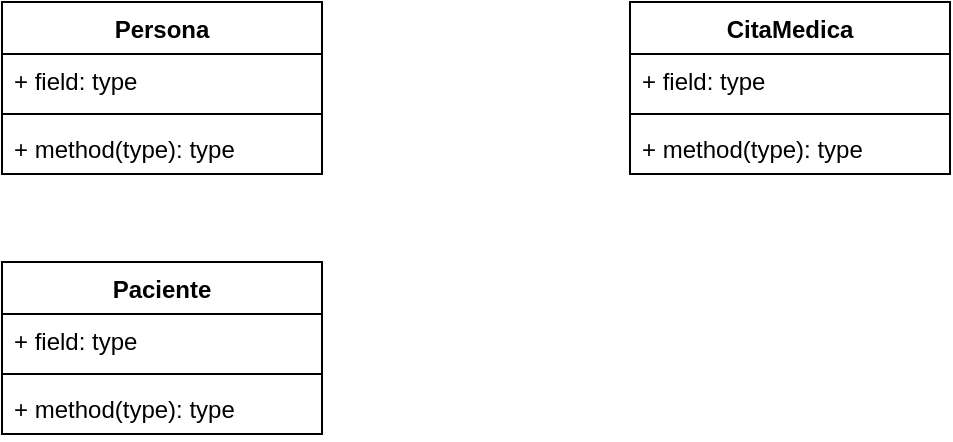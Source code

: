 <mxfile version="24.3.1" type="github">
  <diagram name="Página-1" id="yerM-l9EdVIVFdWMQ-4x">
    <mxGraphModel dx="1016" dy="615" grid="1" gridSize="10" guides="1" tooltips="1" connect="1" arrows="1" fold="1" page="1" pageScale="1" pageWidth="827" pageHeight="1169" math="0" shadow="0">
      <root>
        <mxCell id="0" />
        <mxCell id="1" parent="0" />
        <mxCell id="67KR4b0ADti2KPWM-4B7-1" value="Persona" style="swimlane;fontStyle=1;align=center;verticalAlign=top;childLayout=stackLayout;horizontal=1;startSize=26;horizontalStack=0;resizeParent=1;resizeParentMax=0;resizeLast=0;collapsible=1;marginBottom=0;whiteSpace=wrap;html=1;" vertex="1" parent="1">
          <mxGeometry x="100" y="40" width="160" height="86" as="geometry" />
        </mxCell>
        <mxCell id="67KR4b0ADti2KPWM-4B7-2" value="+ field: type" style="text;strokeColor=none;fillColor=none;align=left;verticalAlign=top;spacingLeft=4;spacingRight=4;overflow=hidden;rotatable=0;points=[[0,0.5],[1,0.5]];portConstraint=eastwest;whiteSpace=wrap;html=1;" vertex="1" parent="67KR4b0ADti2KPWM-4B7-1">
          <mxGeometry y="26" width="160" height="26" as="geometry" />
        </mxCell>
        <mxCell id="67KR4b0ADti2KPWM-4B7-3" value="" style="line;strokeWidth=1;fillColor=none;align=left;verticalAlign=middle;spacingTop=-1;spacingLeft=3;spacingRight=3;rotatable=0;labelPosition=right;points=[];portConstraint=eastwest;strokeColor=inherit;" vertex="1" parent="67KR4b0ADti2KPWM-4B7-1">
          <mxGeometry y="52" width="160" height="8" as="geometry" />
        </mxCell>
        <mxCell id="67KR4b0ADti2KPWM-4B7-4" value="+ method(type): type" style="text;strokeColor=none;fillColor=none;align=left;verticalAlign=top;spacingLeft=4;spacingRight=4;overflow=hidden;rotatable=0;points=[[0,0.5],[1,0.5]];portConstraint=eastwest;whiteSpace=wrap;html=1;" vertex="1" parent="67KR4b0ADti2KPWM-4B7-1">
          <mxGeometry y="60" width="160" height="26" as="geometry" />
        </mxCell>
        <mxCell id="67KR4b0ADti2KPWM-4B7-5" value="CitaMedica" style="swimlane;fontStyle=1;align=center;verticalAlign=top;childLayout=stackLayout;horizontal=1;startSize=26;horizontalStack=0;resizeParent=1;resizeParentMax=0;resizeLast=0;collapsible=1;marginBottom=0;whiteSpace=wrap;html=1;" vertex="1" parent="1">
          <mxGeometry x="414" y="40" width="160" height="86" as="geometry" />
        </mxCell>
        <mxCell id="67KR4b0ADti2KPWM-4B7-6" value="+ field: type" style="text;strokeColor=none;fillColor=none;align=left;verticalAlign=top;spacingLeft=4;spacingRight=4;overflow=hidden;rotatable=0;points=[[0,0.5],[1,0.5]];portConstraint=eastwest;whiteSpace=wrap;html=1;" vertex="1" parent="67KR4b0ADti2KPWM-4B7-5">
          <mxGeometry y="26" width="160" height="26" as="geometry" />
        </mxCell>
        <mxCell id="67KR4b0ADti2KPWM-4B7-7" value="" style="line;strokeWidth=1;fillColor=none;align=left;verticalAlign=middle;spacingTop=-1;spacingLeft=3;spacingRight=3;rotatable=0;labelPosition=right;points=[];portConstraint=eastwest;strokeColor=inherit;" vertex="1" parent="67KR4b0ADti2KPWM-4B7-5">
          <mxGeometry y="52" width="160" height="8" as="geometry" />
        </mxCell>
        <mxCell id="67KR4b0ADti2KPWM-4B7-8" value="+ method(type): type" style="text;strokeColor=none;fillColor=none;align=left;verticalAlign=top;spacingLeft=4;spacingRight=4;overflow=hidden;rotatable=0;points=[[0,0.5],[1,0.5]];portConstraint=eastwest;whiteSpace=wrap;html=1;" vertex="1" parent="67KR4b0ADti2KPWM-4B7-5">
          <mxGeometry y="60" width="160" height="26" as="geometry" />
        </mxCell>
        <mxCell id="67KR4b0ADti2KPWM-4B7-9" value="Paciente" style="swimlane;fontStyle=1;align=center;verticalAlign=top;childLayout=stackLayout;horizontal=1;startSize=26;horizontalStack=0;resizeParent=1;resizeParentMax=0;resizeLast=0;collapsible=1;marginBottom=0;whiteSpace=wrap;html=1;" vertex="1" parent="1">
          <mxGeometry x="100" y="170" width="160" height="86" as="geometry" />
        </mxCell>
        <mxCell id="67KR4b0ADti2KPWM-4B7-10" value="+ field: type" style="text;strokeColor=none;fillColor=none;align=left;verticalAlign=top;spacingLeft=4;spacingRight=4;overflow=hidden;rotatable=0;points=[[0,0.5],[1,0.5]];portConstraint=eastwest;whiteSpace=wrap;html=1;" vertex="1" parent="67KR4b0ADti2KPWM-4B7-9">
          <mxGeometry y="26" width="160" height="26" as="geometry" />
        </mxCell>
        <mxCell id="67KR4b0ADti2KPWM-4B7-11" value="" style="line;strokeWidth=1;fillColor=none;align=left;verticalAlign=middle;spacingTop=-1;spacingLeft=3;spacingRight=3;rotatable=0;labelPosition=right;points=[];portConstraint=eastwest;strokeColor=inherit;" vertex="1" parent="67KR4b0ADti2KPWM-4B7-9">
          <mxGeometry y="52" width="160" height="8" as="geometry" />
        </mxCell>
        <mxCell id="67KR4b0ADti2KPWM-4B7-12" value="+ method(type): type" style="text;strokeColor=none;fillColor=none;align=left;verticalAlign=top;spacingLeft=4;spacingRight=4;overflow=hidden;rotatable=0;points=[[0,0.5],[1,0.5]];portConstraint=eastwest;whiteSpace=wrap;html=1;" vertex="1" parent="67KR4b0ADti2KPWM-4B7-9">
          <mxGeometry y="60" width="160" height="26" as="geometry" />
        </mxCell>
      </root>
    </mxGraphModel>
  </diagram>
</mxfile>
